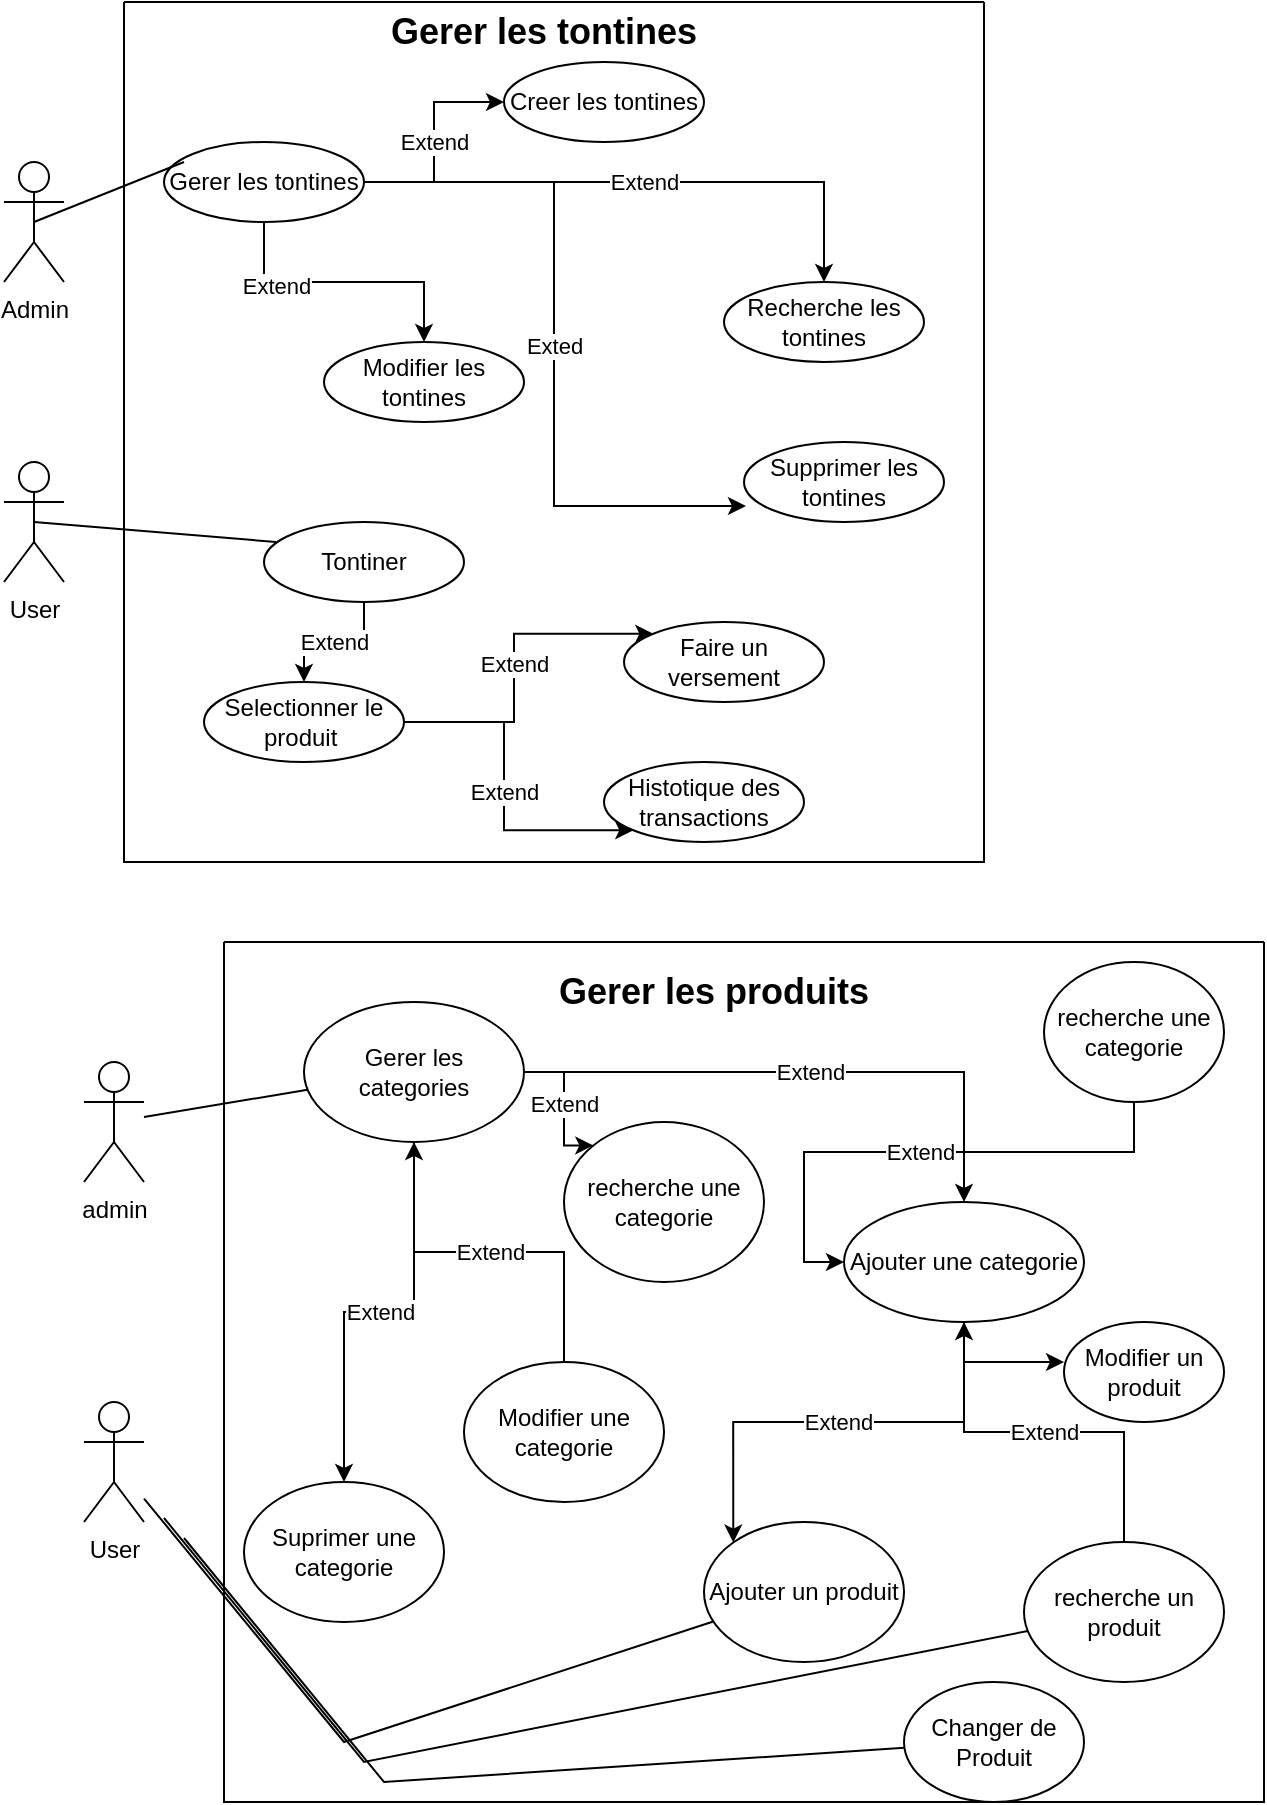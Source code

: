 <mxfile version="22.0.6" type="github">
  <diagram name="Page-1" id="XM6TwDSvtJLkbn-vb6SO">
    <mxGraphModel dx="826" dy="447" grid="1" gridSize="10" guides="1" tooltips="1" connect="1" arrows="1" fold="1" page="1" pageScale="1" pageWidth="850" pageHeight="1100" math="0" shadow="0">
      <root>
        <mxCell id="0" />
        <mxCell id="1" parent="0" />
        <mxCell id="kHkJ80CCrx1xpYmHHdh1-1" value="" style="swimlane;startSize=0;" vertex="1" parent="1">
          <mxGeometry x="170" y="20" width="430" height="430" as="geometry" />
        </mxCell>
        <mxCell id="kHkJ80CCrx1xpYmHHdh1-2" value="&lt;b&gt;&lt;font style=&quot;font-size: 18px;&quot;&gt;Gerer les tontines&lt;/font&gt;&lt;/b&gt;" style="text;strokeColor=none;align=center;fillColor=none;html=1;verticalAlign=middle;whiteSpace=wrap;rounded=0;" vertex="1" parent="kHkJ80CCrx1xpYmHHdh1-1">
          <mxGeometry x="130" width="160" height="30" as="geometry" />
        </mxCell>
        <mxCell id="kHkJ80CCrx1xpYmHHdh1-12" value="Extend" style="edgeStyle=orthogonalEdgeStyle;rounded=0;orthogonalLoop=1;jettySize=auto;html=1;" edge="1" parent="kHkJ80CCrx1xpYmHHdh1-1" source="kHkJ80CCrx1xpYmHHdh1-6" target="kHkJ80CCrx1xpYmHHdh1-10">
          <mxGeometry relative="1" as="geometry" />
        </mxCell>
        <mxCell id="kHkJ80CCrx1xpYmHHdh1-15" style="edgeStyle=orthogonalEdgeStyle;rounded=0;orthogonalLoop=1;jettySize=auto;html=1;" edge="1" parent="kHkJ80CCrx1xpYmHHdh1-1" source="kHkJ80CCrx1xpYmHHdh1-6" target="kHkJ80CCrx1xpYmHHdh1-9">
          <mxGeometry relative="1" as="geometry" />
        </mxCell>
        <mxCell id="kHkJ80CCrx1xpYmHHdh1-17" value="Extend" style="edgeLabel;html=1;align=center;verticalAlign=middle;resizable=0;points=[];" vertex="1" connectable="0" parent="kHkJ80CCrx1xpYmHHdh1-15">
          <mxGeometry x="-0.492" y="-2" relative="1" as="geometry">
            <mxPoint as="offset" />
          </mxGeometry>
        </mxCell>
        <mxCell id="kHkJ80CCrx1xpYmHHdh1-16" value="Extend" style="edgeStyle=orthogonalEdgeStyle;rounded=0;orthogonalLoop=1;jettySize=auto;html=1;" edge="1" parent="kHkJ80CCrx1xpYmHHdh1-1" source="kHkJ80CCrx1xpYmHHdh1-6" target="kHkJ80CCrx1xpYmHHdh1-8">
          <mxGeometry relative="1" as="geometry" />
        </mxCell>
        <mxCell id="kHkJ80CCrx1xpYmHHdh1-6" value="Gerer les tontines" style="ellipse;whiteSpace=wrap;html=1;" vertex="1" parent="kHkJ80CCrx1xpYmHHdh1-1">
          <mxGeometry x="20" y="70" width="100" height="40" as="geometry" />
        </mxCell>
        <mxCell id="kHkJ80CCrx1xpYmHHdh1-10" value="Creer les tontines" style="ellipse;whiteSpace=wrap;html=1;" vertex="1" parent="kHkJ80CCrx1xpYmHHdh1-1">
          <mxGeometry x="190" y="30" width="100" height="40" as="geometry" />
        </mxCell>
        <mxCell id="kHkJ80CCrx1xpYmHHdh1-9" value="Modifier les tontines" style="ellipse;whiteSpace=wrap;html=1;" vertex="1" parent="kHkJ80CCrx1xpYmHHdh1-1">
          <mxGeometry x="100" y="170" width="100" height="40" as="geometry" />
        </mxCell>
        <mxCell id="kHkJ80CCrx1xpYmHHdh1-8" value="Recherche les tontines" style="ellipse;whiteSpace=wrap;html=1;" vertex="1" parent="kHkJ80CCrx1xpYmHHdh1-1">
          <mxGeometry x="300" y="140" width="100" height="40" as="geometry" />
        </mxCell>
        <mxCell id="kHkJ80CCrx1xpYmHHdh1-7" value="Supprimer les tontines" style="ellipse;whiteSpace=wrap;html=1;" vertex="1" parent="kHkJ80CCrx1xpYmHHdh1-1">
          <mxGeometry x="310" y="220" width="100" height="40" as="geometry" />
        </mxCell>
        <mxCell id="kHkJ80CCrx1xpYmHHdh1-11" value="" style="endArrow=none;html=1;rounded=0;exitX=0.5;exitY=0.5;exitDx=0;exitDy=0;exitPerimeter=0;" edge="1" parent="kHkJ80CCrx1xpYmHHdh1-1" source="kHkJ80CCrx1xpYmHHdh1-4">
          <mxGeometry width="50" height="50" relative="1" as="geometry">
            <mxPoint x="-20" y="130" as="sourcePoint" />
            <mxPoint x="30" y="80" as="targetPoint" />
          </mxGeometry>
        </mxCell>
        <mxCell id="kHkJ80CCrx1xpYmHHdh1-13" value="Exted" style="edgeStyle=orthogonalEdgeStyle;rounded=0;orthogonalLoop=1;jettySize=auto;html=1;entryX=0.01;entryY=0.8;entryDx=0;entryDy=0;entryPerimeter=0;" edge="1" parent="kHkJ80CCrx1xpYmHHdh1-1" source="kHkJ80CCrx1xpYmHHdh1-6" target="kHkJ80CCrx1xpYmHHdh1-7">
          <mxGeometry relative="1" as="geometry" />
        </mxCell>
        <mxCell id="kHkJ80CCrx1xpYmHHdh1-22" value="Extend" style="edgeStyle=orthogonalEdgeStyle;rounded=0;orthogonalLoop=1;jettySize=auto;html=1;entryX=0.5;entryY=0;entryDx=0;entryDy=0;" edge="1" parent="kHkJ80CCrx1xpYmHHdh1-1" source="kHkJ80CCrx1xpYmHHdh1-18" target="kHkJ80CCrx1xpYmHHdh1-19">
          <mxGeometry relative="1" as="geometry" />
        </mxCell>
        <mxCell id="kHkJ80CCrx1xpYmHHdh1-18" value="Tontiner" style="ellipse;whiteSpace=wrap;html=1;" vertex="1" parent="kHkJ80CCrx1xpYmHHdh1-1">
          <mxGeometry x="70" y="260" width="100" height="40" as="geometry" />
        </mxCell>
        <mxCell id="kHkJ80CCrx1xpYmHHdh1-26" value="Extend" style="edgeStyle=orthogonalEdgeStyle;rounded=0;orthogonalLoop=1;jettySize=auto;html=1;entryX=0;entryY=1;entryDx=0;entryDy=0;" edge="1" parent="kHkJ80CCrx1xpYmHHdh1-1" source="kHkJ80CCrx1xpYmHHdh1-19" target="kHkJ80CCrx1xpYmHHdh1-20">
          <mxGeometry relative="1" as="geometry" />
        </mxCell>
        <mxCell id="kHkJ80CCrx1xpYmHHdh1-28" value="Extend" style="edgeStyle=orthogonalEdgeStyle;rounded=0;orthogonalLoop=1;jettySize=auto;html=1;entryX=0;entryY=0;entryDx=0;entryDy=0;" edge="1" parent="kHkJ80CCrx1xpYmHHdh1-1" source="kHkJ80CCrx1xpYmHHdh1-19" target="kHkJ80CCrx1xpYmHHdh1-27">
          <mxGeometry relative="1" as="geometry" />
        </mxCell>
        <mxCell id="kHkJ80CCrx1xpYmHHdh1-19" value="Selectionner le produit&amp;nbsp;" style="ellipse;whiteSpace=wrap;html=1;" vertex="1" parent="kHkJ80CCrx1xpYmHHdh1-1">
          <mxGeometry x="40" y="340" width="100" height="40" as="geometry" />
        </mxCell>
        <mxCell id="kHkJ80CCrx1xpYmHHdh1-20" value="Histotique des transactions" style="ellipse;whiteSpace=wrap;html=1;" vertex="1" parent="kHkJ80CCrx1xpYmHHdh1-1">
          <mxGeometry x="240" y="380" width="100" height="40" as="geometry" />
        </mxCell>
        <mxCell id="kHkJ80CCrx1xpYmHHdh1-27" value="Faire un versement" style="ellipse;whiteSpace=wrap;html=1;" vertex="1" parent="kHkJ80CCrx1xpYmHHdh1-1">
          <mxGeometry x="250" y="310" width="100" height="40" as="geometry" />
        </mxCell>
        <mxCell id="kHkJ80CCrx1xpYmHHdh1-4" value="Admin" style="shape=umlActor;verticalLabelPosition=bottom;verticalAlign=top;html=1;outlineConnect=0;" vertex="1" parent="1">
          <mxGeometry x="110" y="100" width="30" height="60" as="geometry" />
        </mxCell>
        <mxCell id="kHkJ80CCrx1xpYmHHdh1-5" value="User&lt;br&gt;" style="shape=umlActor;verticalLabelPosition=bottom;verticalAlign=top;html=1;outlineConnect=0;" vertex="1" parent="1">
          <mxGeometry x="110" y="250" width="30" height="60" as="geometry" />
        </mxCell>
        <mxCell id="kHkJ80CCrx1xpYmHHdh1-24" value="" style="endArrow=none;html=1;rounded=0;exitX=0.5;exitY=0.5;exitDx=0;exitDy=0;exitPerimeter=0;entryX=0.06;entryY=0.25;entryDx=0;entryDy=0;entryPerimeter=0;" edge="1" parent="1" source="kHkJ80CCrx1xpYmHHdh1-5" target="kHkJ80CCrx1xpYmHHdh1-18">
          <mxGeometry width="50" height="50" relative="1" as="geometry">
            <mxPoint x="135" y="275" as="sourcePoint" />
            <mxPoint x="210" y="245" as="targetPoint" />
          </mxGeometry>
        </mxCell>
        <mxCell id="kHkJ80CCrx1xpYmHHdh1-29" value="" style="swimlane;startSize=0;" vertex="1" parent="1">
          <mxGeometry x="220" y="490" width="520" height="430" as="geometry">
            <mxRectangle x="130" y="20" width="50" height="40" as="alternateBounds" />
          </mxGeometry>
        </mxCell>
        <mxCell id="kHkJ80CCrx1xpYmHHdh1-30" value="&lt;b&gt;&lt;font style=&quot;font-size: 18px;&quot;&gt;Gerer les produits&lt;/font&gt;&lt;/b&gt;" style="text;strokeColor=none;align=center;fillColor=none;html=1;verticalAlign=middle;whiteSpace=wrap;rounded=0;" vertex="1" parent="kHkJ80CCrx1xpYmHHdh1-29">
          <mxGeometry x="160" y="10" width="170" height="30" as="geometry" />
        </mxCell>
        <mxCell id="kHkJ80CCrx1xpYmHHdh1-31" value="Suprimer une categorie" style="ellipse;whiteSpace=wrap;html=1;" vertex="1" parent="kHkJ80CCrx1xpYmHHdh1-29">
          <mxGeometry x="10" y="270" width="100" height="70" as="geometry" />
        </mxCell>
        <mxCell id="kHkJ80CCrx1xpYmHHdh1-32" value="recherche une categorie" style="ellipse;whiteSpace=wrap;html=1;" vertex="1" parent="kHkJ80CCrx1xpYmHHdh1-29">
          <mxGeometry x="170" y="90" width="100" height="80" as="geometry" />
        </mxCell>
        <mxCell id="kHkJ80CCrx1xpYmHHdh1-33" value="Modifier un produit" style="ellipse;whiteSpace=wrap;html=1;" vertex="1" parent="kHkJ80CCrx1xpYmHHdh1-29">
          <mxGeometry x="420" y="190" width="80" height="50" as="geometry" />
        </mxCell>
        <mxCell id="kHkJ80CCrx1xpYmHHdh1-34" value="Ajouter une categorie" style="ellipse;whiteSpace=wrap;html=1;" vertex="1" parent="kHkJ80CCrx1xpYmHHdh1-29">
          <mxGeometry x="310" y="130" width="120" height="60" as="geometry" />
        </mxCell>
        <mxCell id="kHkJ80CCrx1xpYmHHdh1-35" value="Extend" style="edgeStyle=orthogonalEdgeStyle;rounded=0;orthogonalLoop=1;jettySize=auto;html=1;" edge="1" parent="kHkJ80CCrx1xpYmHHdh1-29" source="kHkJ80CCrx1xpYmHHdh1-38" target="kHkJ80CCrx1xpYmHHdh1-34">
          <mxGeometry relative="1" as="geometry" />
        </mxCell>
        <mxCell id="kHkJ80CCrx1xpYmHHdh1-36" value="Extend" style="edgeStyle=orthogonalEdgeStyle;rounded=0;orthogonalLoop=1;jettySize=auto;html=1;" edge="1" parent="kHkJ80CCrx1xpYmHHdh1-29" source="kHkJ80CCrx1xpYmHHdh1-38" target="kHkJ80CCrx1xpYmHHdh1-31">
          <mxGeometry relative="1" as="geometry" />
        </mxCell>
        <mxCell id="kHkJ80CCrx1xpYmHHdh1-37" value="Extend" style="edgeStyle=orthogonalEdgeStyle;rounded=0;orthogonalLoop=1;jettySize=auto;html=1;entryX=0;entryY=0;entryDx=0;entryDy=0;" edge="1" parent="kHkJ80CCrx1xpYmHHdh1-29" source="kHkJ80CCrx1xpYmHHdh1-38" target="kHkJ80CCrx1xpYmHHdh1-32">
          <mxGeometry relative="1" as="geometry" />
        </mxCell>
        <mxCell id="kHkJ80CCrx1xpYmHHdh1-38" value="Gerer les categories" style="ellipse;whiteSpace=wrap;html=1;" vertex="1" parent="kHkJ80CCrx1xpYmHHdh1-29">
          <mxGeometry x="40" y="30" width="110" height="70" as="geometry" />
        </mxCell>
        <mxCell id="kHkJ80CCrx1xpYmHHdh1-39" style="edgeStyle=orthogonalEdgeStyle;rounded=0;orthogonalLoop=1;jettySize=auto;html=1;entryX=0;entryY=0.4;entryDx=0;entryDy=0;entryPerimeter=0;" edge="1" parent="kHkJ80CCrx1xpYmHHdh1-29" source="kHkJ80CCrx1xpYmHHdh1-34" target="kHkJ80CCrx1xpYmHHdh1-33">
          <mxGeometry relative="1" as="geometry" />
        </mxCell>
        <mxCell id="kHkJ80CCrx1xpYmHHdh1-52" value="Ajouter un produit" style="ellipse;whiteSpace=wrap;html=1;" vertex="1" parent="kHkJ80CCrx1xpYmHHdh1-29">
          <mxGeometry x="240" y="290" width="100" height="70" as="geometry" />
        </mxCell>
        <mxCell id="kHkJ80CCrx1xpYmHHdh1-55" value="Extend" style="edgeStyle=orthogonalEdgeStyle;rounded=0;orthogonalLoop=1;jettySize=auto;html=1;entryX=0;entryY=0;entryDx=0;entryDy=0;" edge="1" target="kHkJ80CCrx1xpYmHHdh1-52" parent="kHkJ80CCrx1xpYmHHdh1-29" source="kHkJ80CCrx1xpYmHHdh1-34">
          <mxGeometry relative="1" as="geometry">
            <mxPoint x="140" y="160" as="sourcePoint" />
          </mxGeometry>
        </mxCell>
        <mxCell id="kHkJ80CCrx1xpYmHHdh1-58" value="Extend" style="edgeStyle=orthogonalEdgeStyle;rounded=0;orthogonalLoop=1;jettySize=auto;html=1;" edge="1" parent="kHkJ80CCrx1xpYmHHdh1-29" source="kHkJ80CCrx1xpYmHHdh1-57" target="kHkJ80CCrx1xpYmHHdh1-34">
          <mxGeometry relative="1" as="geometry" />
        </mxCell>
        <mxCell id="kHkJ80CCrx1xpYmHHdh1-57" value="recherche un produit" style="ellipse;whiteSpace=wrap;html=1;" vertex="1" parent="kHkJ80CCrx1xpYmHHdh1-29">
          <mxGeometry x="400" y="300" width="100" height="70" as="geometry" />
        </mxCell>
        <mxCell id="kHkJ80CCrx1xpYmHHdh1-61" value="Extend" style="edgeStyle=orthogonalEdgeStyle;rounded=0;orthogonalLoop=1;jettySize=auto;html=1;" edge="1" parent="kHkJ80CCrx1xpYmHHdh1-29" source="kHkJ80CCrx1xpYmHHdh1-59" target="kHkJ80CCrx1xpYmHHdh1-38">
          <mxGeometry relative="1" as="geometry" />
        </mxCell>
        <mxCell id="kHkJ80CCrx1xpYmHHdh1-59" value="Modifier une categorie" style="ellipse;whiteSpace=wrap;html=1;" vertex="1" parent="kHkJ80CCrx1xpYmHHdh1-29">
          <mxGeometry x="120" y="210" width="100" height="70" as="geometry" />
        </mxCell>
        <mxCell id="kHkJ80CCrx1xpYmHHdh1-60" value="recherche une categorie" style="ellipse;whiteSpace=wrap;html=1;" vertex="1" parent="kHkJ80CCrx1xpYmHHdh1-29">
          <mxGeometry x="410" y="10" width="90" height="70" as="geometry" />
        </mxCell>
        <mxCell id="kHkJ80CCrx1xpYmHHdh1-62" value="Extend" style="edgeStyle=orthogonalEdgeStyle;rounded=0;orthogonalLoop=1;jettySize=auto;html=1;entryX=0;entryY=0.5;entryDx=0;entryDy=0;" edge="1" parent="kHkJ80CCrx1xpYmHHdh1-29" source="kHkJ80CCrx1xpYmHHdh1-60" target="kHkJ80CCrx1xpYmHHdh1-34">
          <mxGeometry relative="1" as="geometry" />
        </mxCell>
        <mxCell id="kHkJ80CCrx1xpYmHHdh1-64" value="Changer de Produit" style="ellipse;whiteSpace=wrap;html=1;" vertex="1" parent="kHkJ80CCrx1xpYmHHdh1-29">
          <mxGeometry x="340" y="370" width="90" height="60" as="geometry" />
        </mxCell>
        <mxCell id="kHkJ80CCrx1xpYmHHdh1-40" value="admin" style="shape=umlActor;verticalLabelPosition=bottom;verticalAlign=top;html=1;outlineConnect=0;" vertex="1" parent="1">
          <mxGeometry x="150" y="550" width="30" height="60" as="geometry" />
        </mxCell>
        <mxCell id="kHkJ80CCrx1xpYmHHdh1-41" value="User" style="shape=umlActor;verticalLabelPosition=bottom;verticalAlign=top;html=1;outlineConnect=0;" vertex="1" parent="1">
          <mxGeometry x="150" y="720" width="30" height="60" as="geometry" />
        </mxCell>
        <mxCell id="kHkJ80CCrx1xpYmHHdh1-42" value="" style="endArrow=none;html=1;rounded=0;" edge="1" parent="1" source="kHkJ80CCrx1xpYmHHdh1-40" target="kHkJ80CCrx1xpYmHHdh1-38">
          <mxGeometry width="50" height="50" relative="1" as="geometry">
            <mxPoint x="250" y="625" as="sourcePoint" />
            <mxPoint x="300" y="575" as="targetPoint" />
          </mxGeometry>
        </mxCell>
        <mxCell id="kHkJ80CCrx1xpYmHHdh1-43" value="" style="endArrow=none;html=1;rounded=0;" edge="1" parent="1" source="kHkJ80CCrx1xpYmHHdh1-41" target="kHkJ80CCrx1xpYmHHdh1-52">
          <mxGeometry width="50" height="50" relative="1" as="geometry">
            <mxPoint x="190" y="592" as="sourcePoint" />
            <mxPoint x="290" y="620" as="targetPoint" />
            <Array as="points">
              <mxPoint x="280" y="890" />
            </Array>
          </mxGeometry>
        </mxCell>
        <mxCell id="kHkJ80CCrx1xpYmHHdh1-63" value="" style="endArrow=none;html=1;rounded=0;" edge="1" parent="1" target="kHkJ80CCrx1xpYmHHdh1-57">
          <mxGeometry width="50" height="50" relative="1" as="geometry">
            <mxPoint x="190" y="778" as="sourcePoint" />
            <mxPoint x="461" y="873" as="targetPoint" />
            <Array as="points">
              <mxPoint x="290" y="900" />
            </Array>
          </mxGeometry>
        </mxCell>
        <mxCell id="kHkJ80CCrx1xpYmHHdh1-65" value="" style="endArrow=none;html=1;rounded=0;" edge="1" parent="1" target="kHkJ80CCrx1xpYmHHdh1-64">
          <mxGeometry width="50" height="50" relative="1" as="geometry">
            <mxPoint x="200" y="788" as="sourcePoint" />
            <mxPoint x="632" y="844" as="targetPoint" />
            <Array as="points">
              <mxPoint x="300" y="910" />
            </Array>
          </mxGeometry>
        </mxCell>
      </root>
    </mxGraphModel>
  </diagram>
</mxfile>
